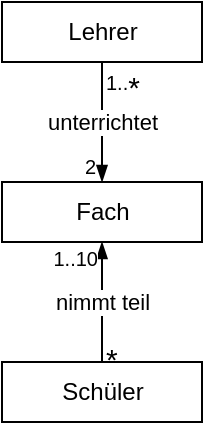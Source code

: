 <mxfile version="12.3.8" type="device" pages="1"><diagram id="IKdcczgC__YtXfX8UIwX" name="Page-1"><mxGraphModel dx="474" dy="307" grid="1" gridSize="10" guides="1" tooltips="1" connect="1" arrows="1" fold="1" page="1" pageScale="1" pageWidth="827" pageHeight="1169" math="0" shadow="0"><root><mxCell id="0"/><mxCell id="1" parent="0"/><mxCell id="m_R6_4stdK32f-bWhgOH-3" value="Fach" style="html=1;fontStyle=0" parent="1" vertex="1"><mxGeometry x="50" y="110" width="100" height="30" as="geometry"/></mxCell><mxCell id="m_R6_4stdK32f-bWhgOH-19" value="unterrichtet" style="endArrow=blockThin;html=1;endFill=1;entryX=0.5;entryY=0;entryDx=0;entryDy=0;exitX=0.5;exitY=1;exitDx=0;exitDy=0;" parent="1" source="m_R6_4stdK32f-bWhgOH-1" target="m_R6_4stdK32f-bWhgOH-3" edge="1"><mxGeometry relative="1" as="geometry"><mxPoint x="100" y="70" as="sourcePoint"/><mxPoint x="130" y="90" as="targetPoint"/></mxGeometry></mxCell><mxCell id="m_R6_4stdK32f-bWhgOH-20" value="1..&lt;font style=&quot;font-size: 16px&quot; size=&quot;1&quot;&gt;&lt;sub style=&quot;font-size: 15px&quot;&gt;*&lt;/sub&gt;&lt;/font&gt;" style="resizable=0;html=1;align=left;verticalAlign=top;labelBackgroundColor=#ffffff;fontSize=10;spacingTop=-8;spacingLeft=0;" parent="m_R6_4stdK32f-bWhgOH-19" connectable="0" vertex="1"><mxGeometry x="-1" relative="1" as="geometry"/></mxCell><mxCell id="m_R6_4stdK32f-bWhgOH-21" value="2" style="resizable=0;html=1;align=right;verticalAlign=bottom;labelBackgroundColor=#ffffff;fontSize=10;spacingLeft=0;spacing=2;spacingBottom=0;spacingRight=3;spacingTop=0;" parent="m_R6_4stdK32f-bWhgOH-19" connectable="0" vertex="1"><mxGeometry x="1" relative="1" as="geometry"/></mxCell><mxCell id="m_R6_4stdK32f-bWhgOH-22" value="nimmt teil" style="endArrow=blockThin;html=1;endFill=1;exitX=0.5;exitY=0;exitDx=0;exitDy=0;" parent="1" source="m_R6_4stdK32f-bWhgOH-6" target="m_R6_4stdK32f-bWhgOH-3" edge="1"><mxGeometry relative="1" as="geometry"><mxPoint x="220" y="120" as="sourcePoint"/><mxPoint x="220" y="180" as="targetPoint"/></mxGeometry></mxCell><mxCell id="m_R6_4stdK32f-bWhgOH-23" value="&lt;font style=&quot;font-size: 15px&quot;&gt;*&lt;/font&gt;" style="resizable=0;html=1;align=left;verticalAlign=middle;labelBackgroundColor=#ffffff;fontSize=16;spacingTop=-4;spacingLeft=0;" parent="m_R6_4stdK32f-bWhgOH-22" connectable="0" vertex="1"><mxGeometry x="-1" relative="1" as="geometry"/></mxCell><mxCell id="m_R6_4stdK32f-bWhgOH-24" value="1..10" style="resizable=0;html=1;align=right;verticalAlign=top;labelBackgroundColor=#ffffff;fontSize=10;spacingLeft=0;spacing=2;spacingBottom=0;spacingRight=2;spacingTop=-4;" parent="m_R6_4stdK32f-bWhgOH-22" connectable="0" vertex="1"><mxGeometry x="1" relative="1" as="geometry"/></mxCell><mxCell id="m_R6_4stdK32f-bWhgOH-6" value="Schüler" style="html=1;fontStyle=0" parent="1" vertex="1"><mxGeometry x="50" y="200" width="100" height="30" as="geometry"/></mxCell><mxCell id="m_R6_4stdK32f-bWhgOH-1" value="Lehrer" style="html=1;fontStyle=0" parent="1" vertex="1"><mxGeometry x="50" y="20" width="100" height="30" as="geometry"/></mxCell></root></mxGraphModel></diagram></mxfile>